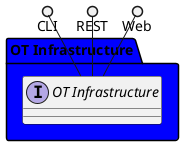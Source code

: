 @startuml



package "OT Infrastructure" #blue {

    interface "OT Infrastructure" as i {
    
    }
}

CLI ()-- i
REST ()-- i
Web ()-- i

package "OT Infrastructure" #blue {
    
}



@enduml
